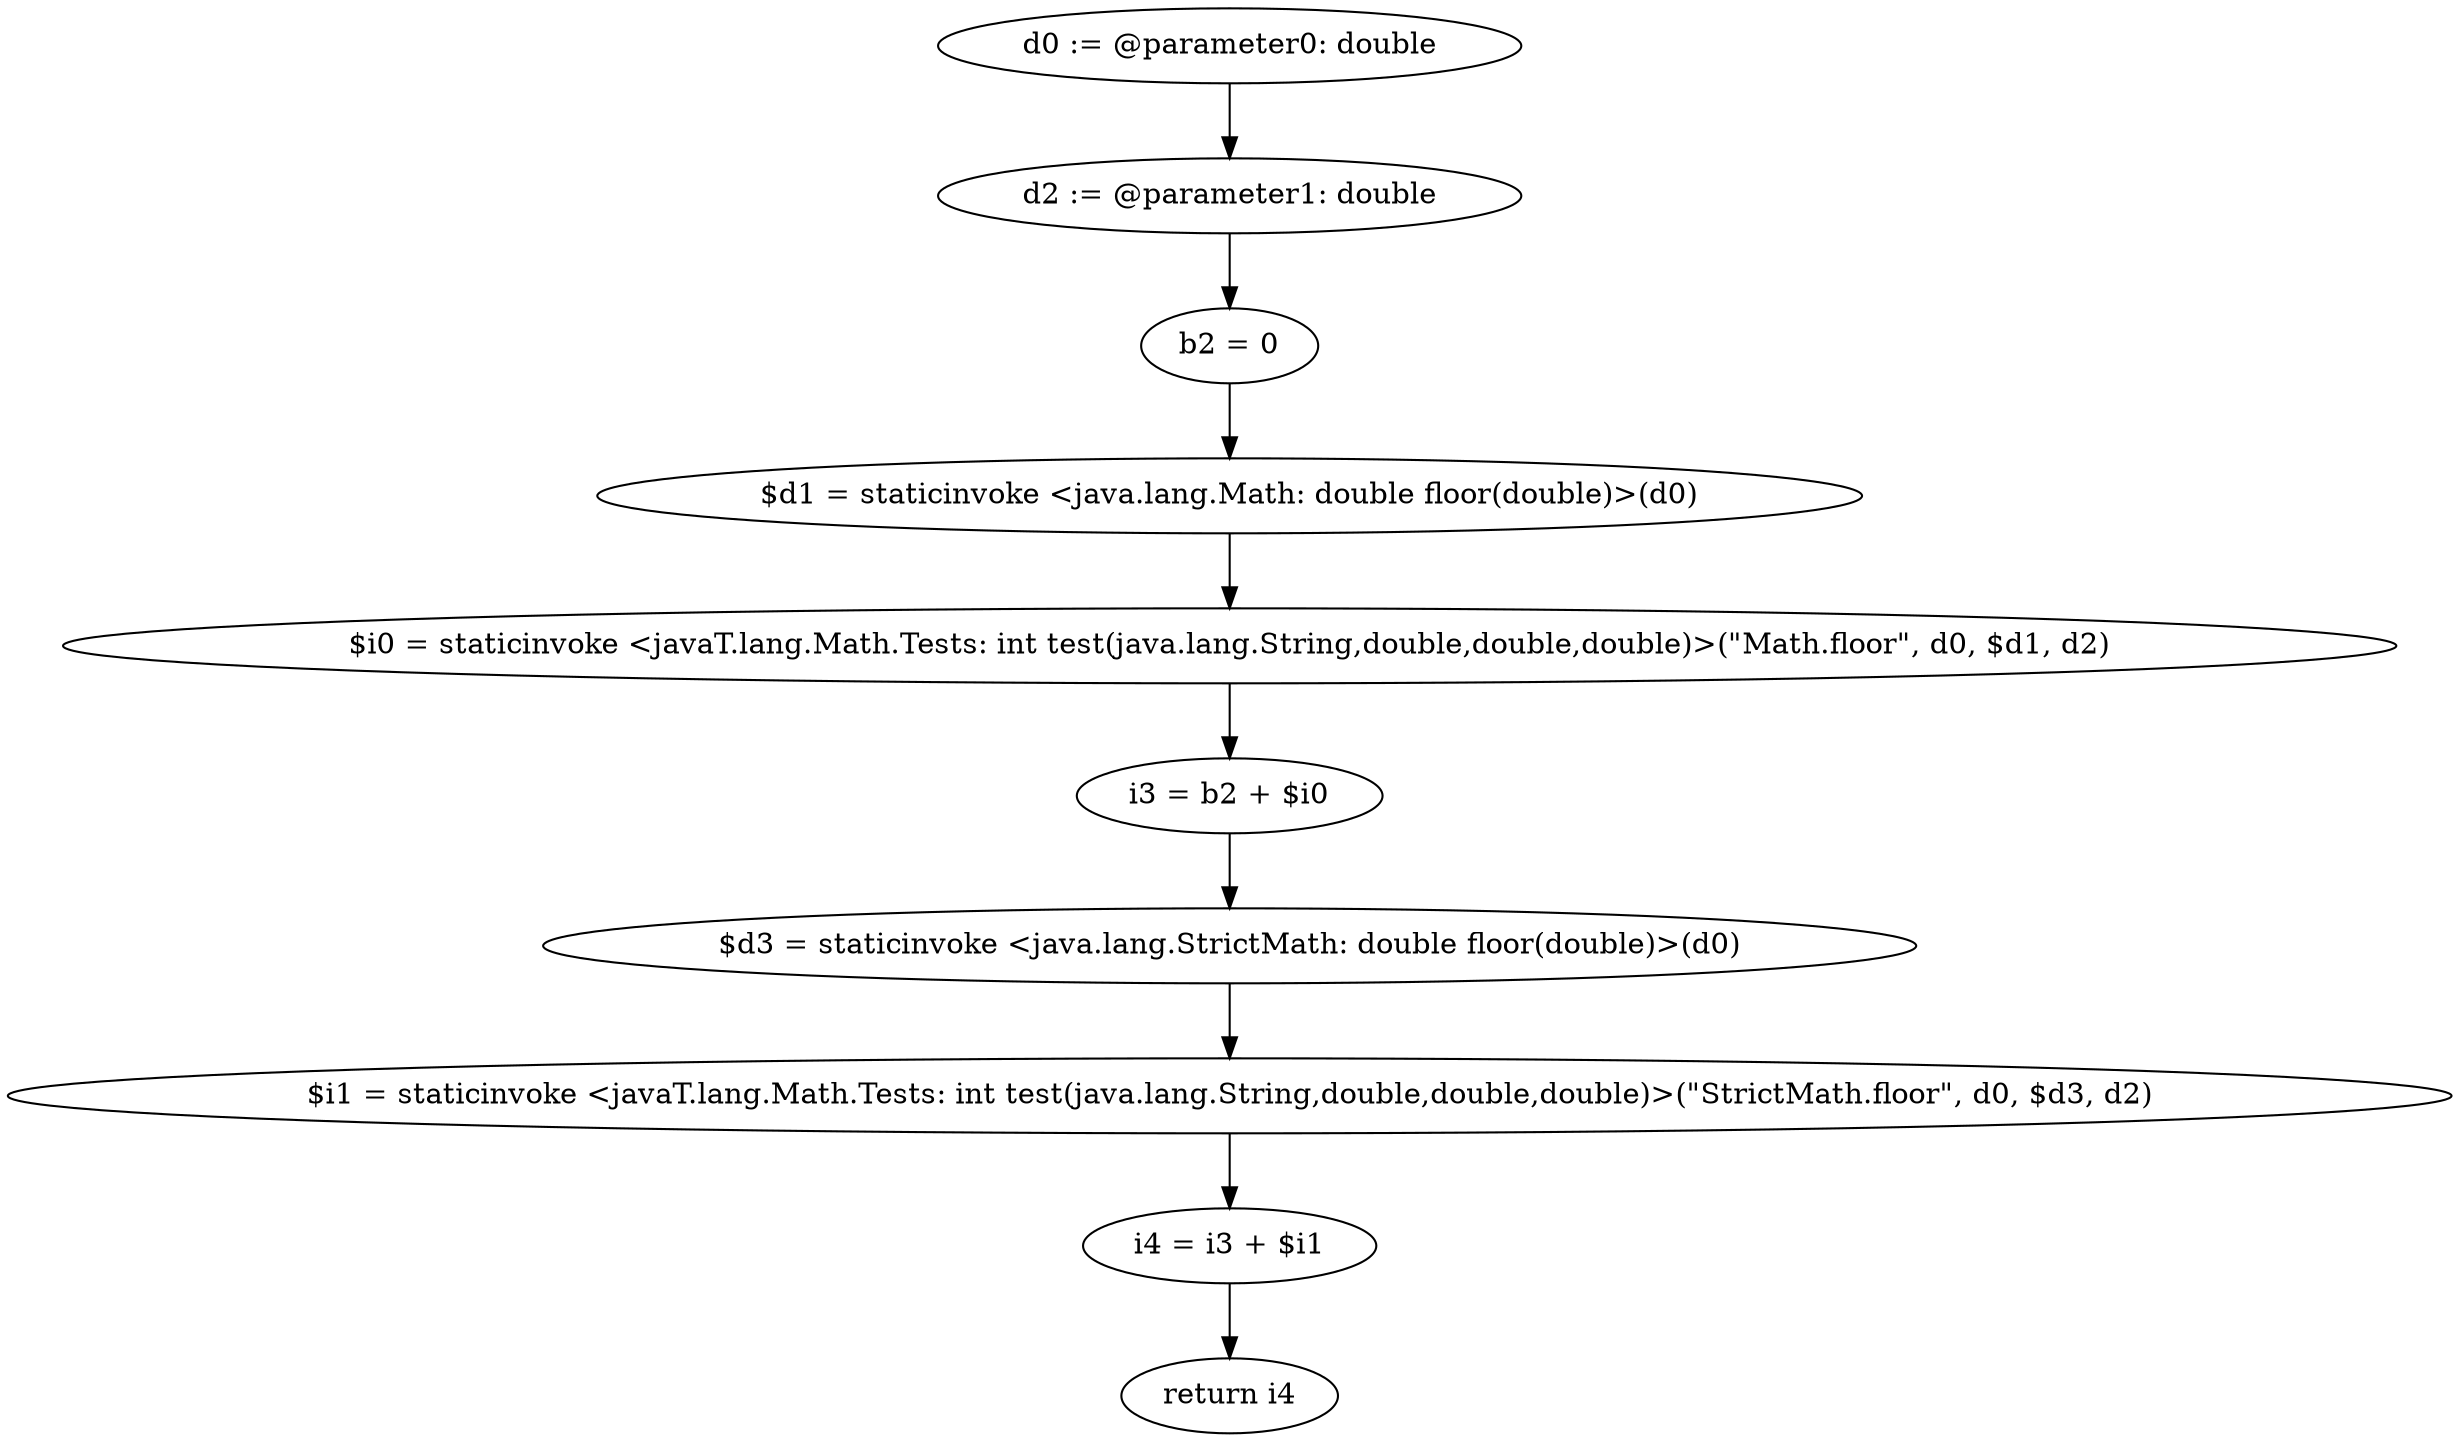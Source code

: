 digraph "unitGraph" {
    "d0 := @parameter0: double"
    "d2 := @parameter1: double"
    "b2 = 0"
    "$d1 = staticinvoke <java.lang.Math: double floor(double)>(d0)"
    "$i0 = staticinvoke <javaT.lang.Math.Tests: int test(java.lang.String,double,double,double)>(\"Math.floor\", d0, $d1, d2)"
    "i3 = b2 + $i0"
    "$d3 = staticinvoke <java.lang.StrictMath: double floor(double)>(d0)"
    "$i1 = staticinvoke <javaT.lang.Math.Tests: int test(java.lang.String,double,double,double)>(\"StrictMath.floor\", d0, $d3, d2)"
    "i4 = i3 + $i1"
    "return i4"
    "d0 := @parameter0: double"->"d2 := @parameter1: double";
    "d2 := @parameter1: double"->"b2 = 0";
    "b2 = 0"->"$d1 = staticinvoke <java.lang.Math: double floor(double)>(d0)";
    "$d1 = staticinvoke <java.lang.Math: double floor(double)>(d0)"->"$i0 = staticinvoke <javaT.lang.Math.Tests: int test(java.lang.String,double,double,double)>(\"Math.floor\", d0, $d1, d2)";
    "$i0 = staticinvoke <javaT.lang.Math.Tests: int test(java.lang.String,double,double,double)>(\"Math.floor\", d0, $d1, d2)"->"i3 = b2 + $i0";
    "i3 = b2 + $i0"->"$d3 = staticinvoke <java.lang.StrictMath: double floor(double)>(d0)";
    "$d3 = staticinvoke <java.lang.StrictMath: double floor(double)>(d0)"->"$i1 = staticinvoke <javaT.lang.Math.Tests: int test(java.lang.String,double,double,double)>(\"StrictMath.floor\", d0, $d3, d2)";
    "$i1 = staticinvoke <javaT.lang.Math.Tests: int test(java.lang.String,double,double,double)>(\"StrictMath.floor\", d0, $d3, d2)"->"i4 = i3 + $i1";
    "i4 = i3 + $i1"->"return i4";
}

